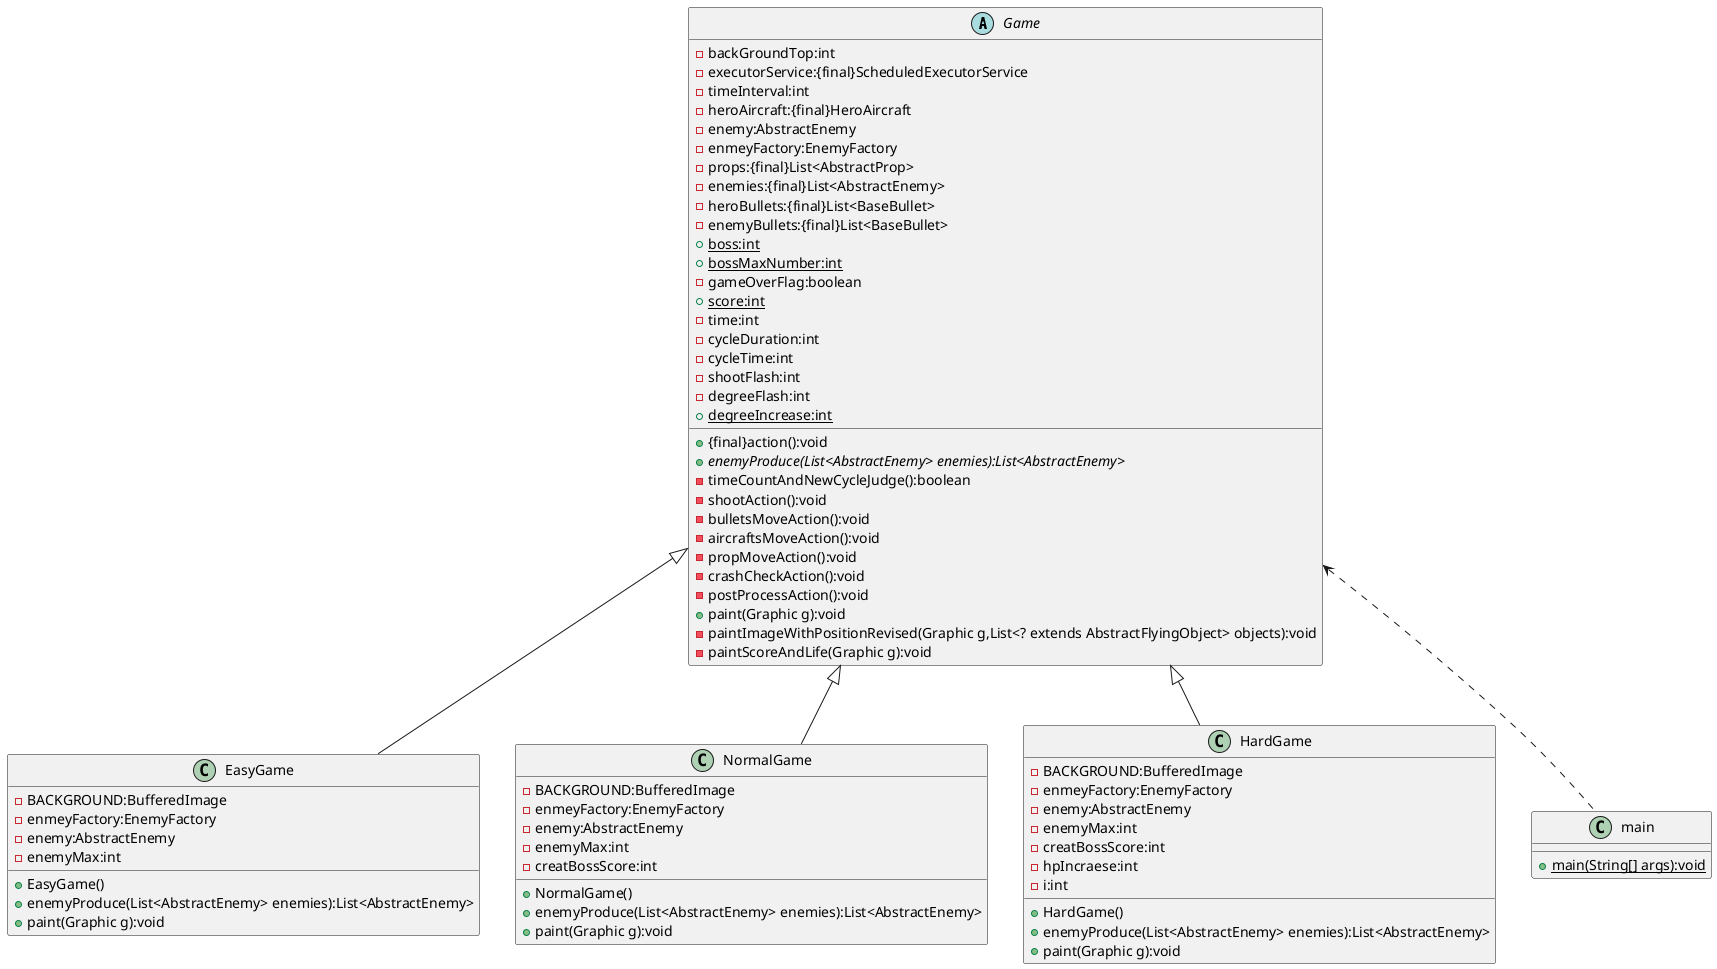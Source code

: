 @startuml
'https://plantuml.com/class-diagram

abstract class Game
{
    -backGroundTop:int
    -executorService:{final}ScheduledExecutorService
    -timeInterval:int
    -heroAircraft:{final}HeroAircraft
    -enemy:AbstractEnemy
    -enmeyFactory:EnemyFactory
    -props:{final}List<AbstractProp>
    -enemies:{final}List<AbstractEnemy>
    -heroBullets:{final}List<BaseBullet>
    -enemyBullets:{final}List<BaseBullet>
    +boss:{static}int
    +bossMaxNumber:{static}int
    -gameOverFlag:boolean
    +score:{static}int
    -time:int
    -cycleDuration:int
    -cycleTime:int
    -shootFlash:int
    -degreeFlash:int
    +degreeIncrease:{static}int
    +{final}action():void
    +{abstract}enemyProduce(List<AbstractEnemy> enemies):List<AbstractEnemy>
    -timeCountAndNewCycleJudge():boolean
    -shootAction():void
    -bulletsMoveAction():void
    -aircraftsMoveAction():void
    -propMoveAction():void
    -crashCheckAction():void
    -postProcessAction():void
    +paint(Graphic g):void
    -paintImageWithPositionRevised(Graphic g,List<? extends AbstractFlyingObject> objects):void
    -paintScoreAndLife(Graphic g):void
}

class EasyGame
{
    -BACKGROUND:BufferedImage
    -enmeyFactory:EnemyFactory
    -enemy:AbstractEnemy
    -enemyMax:int
    +EasyGame()
    +enemyProduce(List<AbstractEnemy> enemies):List<AbstractEnemy>
    +paint(Graphic g):void
}

class NormalGame
{
    -BACKGROUND:BufferedImage
    -enmeyFactory:EnemyFactory
    -enemy:AbstractEnemy
    -enemyMax:int
    -creatBossScore:int
    +NormalGame()
    +enemyProduce(List<AbstractEnemy> enemies):List<AbstractEnemy>
    +paint(Graphic g):void
}

class HardGame
{
    -BACKGROUND:BufferedImage
    -enmeyFactory:EnemyFactory
    -enemy:AbstractEnemy
    -enemyMax:int
    -creatBossScore:int
    -hpIncraese:int
    -i:int
    +HardGame()
    +enemyProduce(List<AbstractEnemy> enemies):List<AbstractEnemy>
    +paint(Graphic g):void
}

class main
{
    +{static}main(String[] args):void
}

Game <|-- EasyGame
Game <|-- NormalGame
Game <|-- HardGame
Game <.. main

@enduml